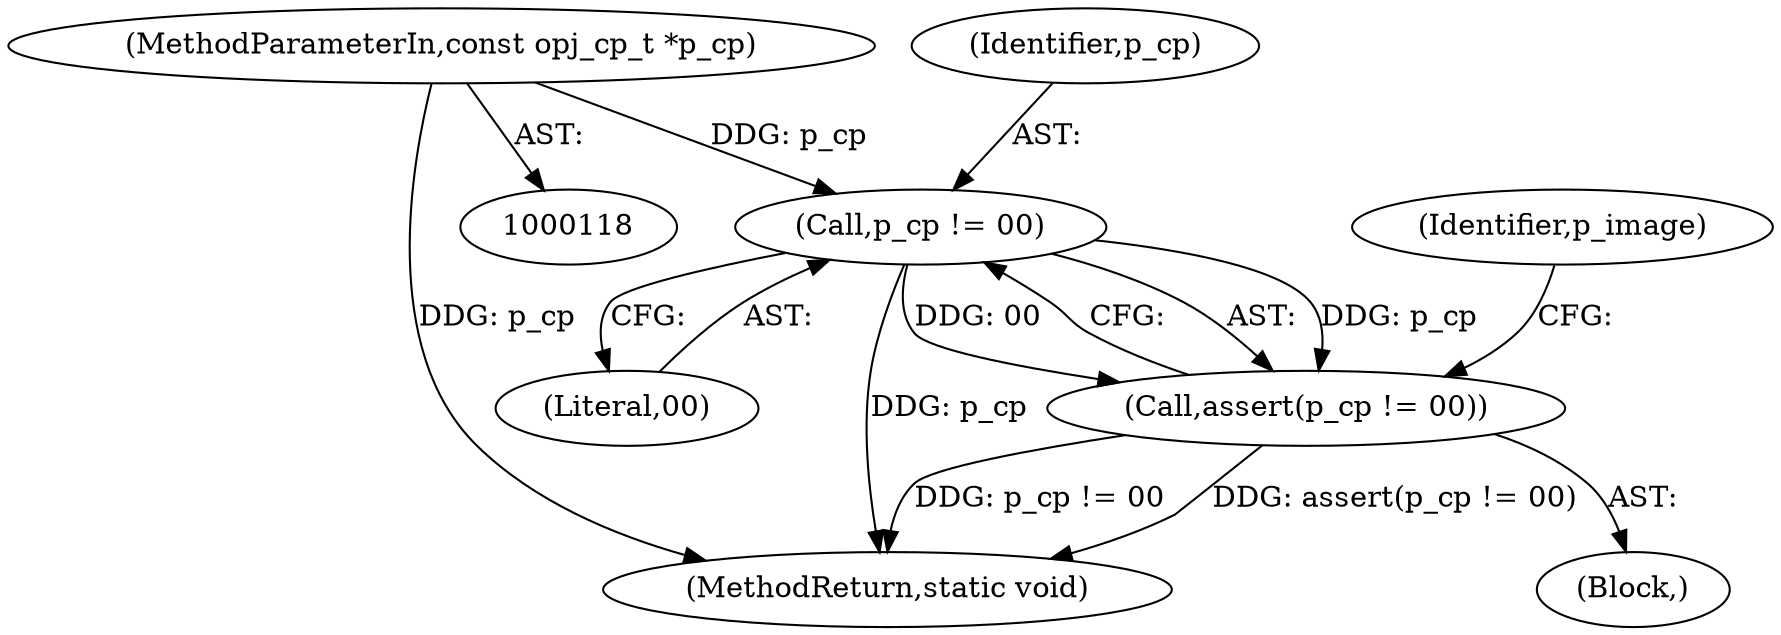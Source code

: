 digraph "0_openjpeg_c58df149900df862806d0e892859b41115875845@pointer" {
"1000120" [label="(MethodParameterIn,const opj_cp_t *p_cp)"];
"1000150" [label="(Call,p_cp != 00)"];
"1000149" [label="(Call,assert(p_cp != 00))"];
"1000120" [label="(MethodParameterIn,const opj_cp_t *p_cp)"];
"1000150" [label="(Call,p_cp != 00)"];
"1000152" [label="(Literal,00)"];
"1000130" [label="(Block,)"];
"1000565" [label="(MethodReturn,static void)"];
"1000155" [label="(Identifier,p_image)"];
"1000149" [label="(Call,assert(p_cp != 00))"];
"1000151" [label="(Identifier,p_cp)"];
"1000120" -> "1000118"  [label="AST: "];
"1000120" -> "1000565"  [label="DDG: p_cp"];
"1000120" -> "1000150"  [label="DDG: p_cp"];
"1000150" -> "1000149"  [label="AST: "];
"1000150" -> "1000152"  [label="CFG: "];
"1000151" -> "1000150"  [label="AST: "];
"1000152" -> "1000150"  [label="AST: "];
"1000149" -> "1000150"  [label="CFG: "];
"1000150" -> "1000565"  [label="DDG: p_cp"];
"1000150" -> "1000149"  [label="DDG: p_cp"];
"1000150" -> "1000149"  [label="DDG: 00"];
"1000149" -> "1000130"  [label="AST: "];
"1000155" -> "1000149"  [label="CFG: "];
"1000149" -> "1000565"  [label="DDG: assert(p_cp != 00)"];
"1000149" -> "1000565"  [label="DDG: p_cp != 00"];
}
